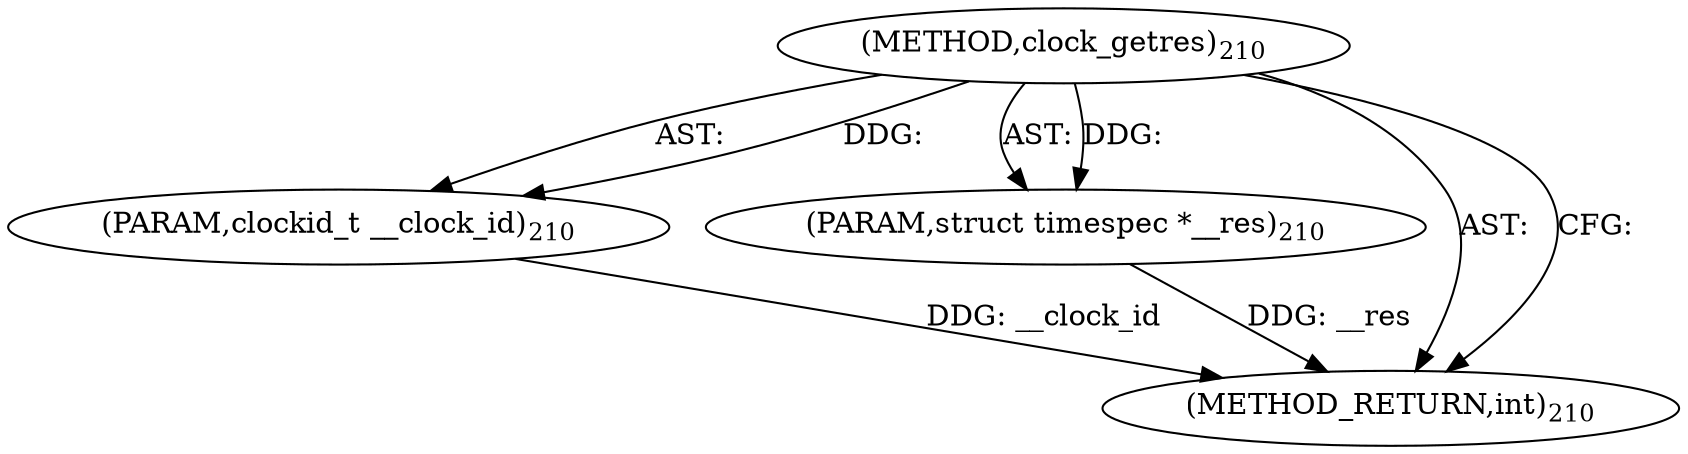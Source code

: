 digraph "clock_getres" {  
"7969" [label = <(METHOD,clock_getres)<SUB>210</SUB>> ]
"7970" [label = <(PARAM,clockid_t __clock_id)<SUB>210</SUB>> ]
"7971" [label = <(PARAM,struct timespec *__res)<SUB>210</SUB>> ]
"7972" [label = <(METHOD_RETURN,int)<SUB>210</SUB>> ]
  "7969" -> "7970"  [ label = "AST: "] 
  "7969" -> "7971"  [ label = "AST: "] 
  "7969" -> "7972"  [ label = "AST: "] 
  "7969" -> "7972"  [ label = "CFG: "] 
  "7970" -> "7972"  [ label = "DDG: __clock_id"] 
  "7971" -> "7972"  [ label = "DDG: __res"] 
  "7969" -> "7970"  [ label = "DDG: "] 
  "7969" -> "7971"  [ label = "DDG: "] 
}
